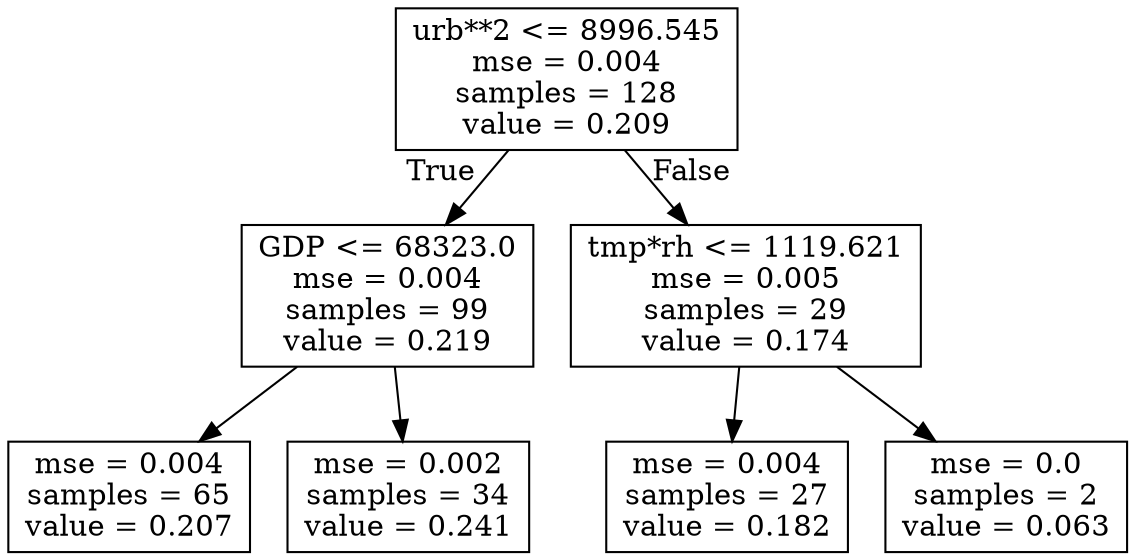 digraph Tree {
node [shape=box] ;
0 [label="urb**2 <= 8996.545\nmse = 0.004\nsamples = 128\nvalue = 0.209"] ;
1 [label="GDP <= 68323.0\nmse = 0.004\nsamples = 99\nvalue = 0.219"] ;
0 -> 1 [labeldistance=2.5, labelangle=45, headlabel="True"] ;
2 [label="mse = 0.004\nsamples = 65\nvalue = 0.207"] ;
1 -> 2 ;
3 [label="mse = 0.002\nsamples = 34\nvalue = 0.241"] ;
1 -> 3 ;
4 [label="tmp*rh <= 1119.621\nmse = 0.005\nsamples = 29\nvalue = 0.174"] ;
0 -> 4 [labeldistance=2.5, labelangle=-45, headlabel="False"] ;
5 [label="mse = 0.004\nsamples = 27\nvalue = 0.182"] ;
4 -> 5 ;
6 [label="mse = 0.0\nsamples = 2\nvalue = 0.063"] ;
4 -> 6 ;
}